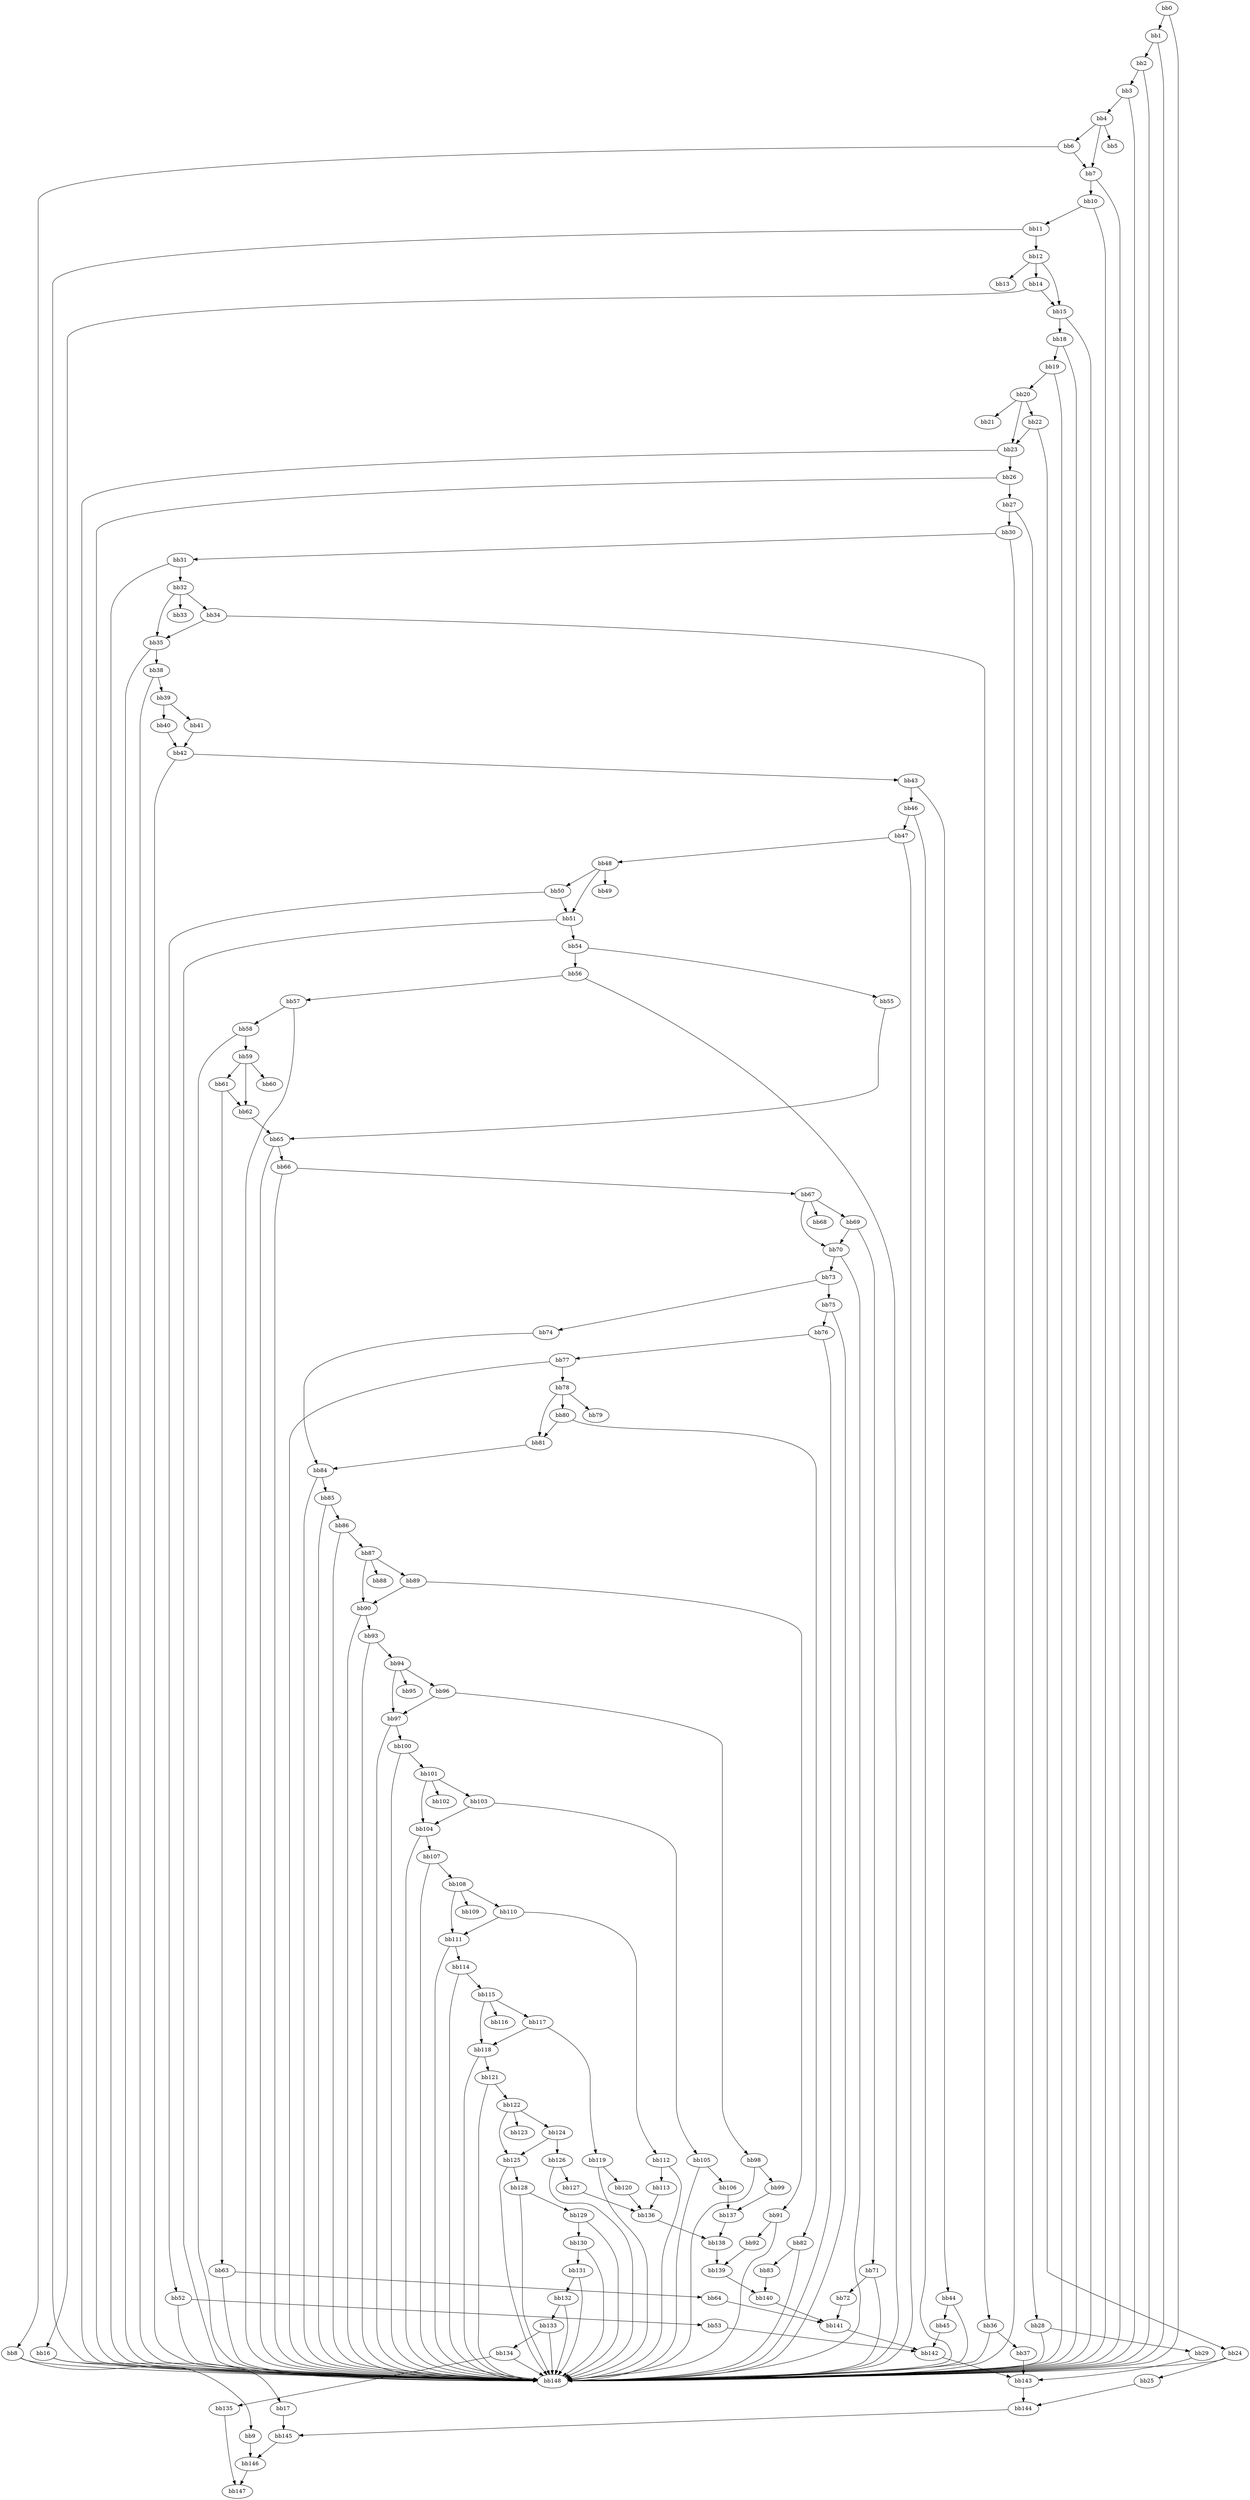 digraph {
    0 [ label = "bb0\l" ]
    1 [ label = "bb1\l" ]
    2 [ label = "bb2\l" ]
    3 [ label = "bb3\l" ]
    4 [ label = "bb4\l" ]
    5 [ label = "bb5\l" ]
    6 [ label = "bb6\l" ]
    7 [ label = "bb7\l" ]
    8 [ label = "bb8\l" ]
    9 [ label = "bb9\l" ]
    10 [ label = "bb10\l" ]
    11 [ label = "bb11\l" ]
    12 [ label = "bb12\l" ]
    13 [ label = "bb13\l" ]
    14 [ label = "bb14\l" ]
    15 [ label = "bb15\l" ]
    16 [ label = "bb16\l" ]
    17 [ label = "bb17\l" ]
    18 [ label = "bb18\l" ]
    19 [ label = "bb19\l" ]
    20 [ label = "bb20\l" ]
    21 [ label = "bb21\l" ]
    22 [ label = "bb22\l" ]
    23 [ label = "bb23\l" ]
    24 [ label = "bb24\l" ]
    25 [ label = "bb25\l" ]
    26 [ label = "bb26\l" ]
    27 [ label = "bb27\l" ]
    28 [ label = "bb28\l" ]
    29 [ label = "bb29\l" ]
    30 [ label = "bb30\l" ]
    31 [ label = "bb31\l" ]
    32 [ label = "bb32\l" ]
    33 [ label = "bb33\l" ]
    34 [ label = "bb34\l" ]
    35 [ label = "bb35\l" ]
    36 [ label = "bb36\l" ]
    37 [ label = "bb37\l" ]
    38 [ label = "bb38\l" ]
    39 [ label = "bb39\l" ]
    40 [ label = "bb40\l" ]
    41 [ label = "bb41\l" ]
    42 [ label = "bb42\l" ]
    43 [ label = "bb43\l" ]
    44 [ label = "bb44\l" ]
    45 [ label = "bb45\l" ]
    46 [ label = "bb46\l" ]
    47 [ label = "bb47\l" ]
    48 [ label = "bb48\l" ]
    49 [ label = "bb49\l" ]
    50 [ label = "bb50\l" ]
    51 [ label = "bb51\l" ]
    52 [ label = "bb52\l" ]
    53 [ label = "bb53\l" ]
    54 [ label = "bb54\l" ]
    55 [ label = "bb55\l" ]
    56 [ label = "bb56\l" ]
    57 [ label = "bb57\l" ]
    58 [ label = "bb58\l" ]
    59 [ label = "bb59\l" ]
    60 [ label = "bb60\l" ]
    61 [ label = "bb61\l" ]
    62 [ label = "bb62\l" ]
    63 [ label = "bb63\l" ]
    64 [ label = "bb64\l" ]
    65 [ label = "bb65\l" ]
    66 [ label = "bb66\l" ]
    67 [ label = "bb67\l" ]
    68 [ label = "bb68\l" ]
    69 [ label = "bb69\l" ]
    70 [ label = "bb70\l" ]
    71 [ label = "bb71\l" ]
    72 [ label = "bb72\l" ]
    73 [ label = "bb73\l" ]
    74 [ label = "bb74\l" ]
    75 [ label = "bb75\l" ]
    76 [ label = "bb76\l" ]
    77 [ label = "bb77\l" ]
    78 [ label = "bb78\l" ]
    79 [ label = "bb79\l" ]
    80 [ label = "bb80\l" ]
    81 [ label = "bb81\l" ]
    82 [ label = "bb82\l" ]
    83 [ label = "bb83\l" ]
    84 [ label = "bb84\l" ]
    85 [ label = "bb85\l" ]
    86 [ label = "bb86\l" ]
    87 [ label = "bb87\l" ]
    88 [ label = "bb88\l" ]
    89 [ label = "bb89\l" ]
    90 [ label = "bb90\l" ]
    91 [ label = "bb91\l" ]
    92 [ label = "bb92\l" ]
    93 [ label = "bb93\l" ]
    94 [ label = "bb94\l" ]
    95 [ label = "bb95\l" ]
    96 [ label = "bb96\l" ]
    97 [ label = "bb97\l" ]
    98 [ label = "bb98\l" ]
    99 [ label = "bb99\l" ]
    100 [ label = "bb100\l" ]
    101 [ label = "bb101\l" ]
    102 [ label = "bb102\l" ]
    103 [ label = "bb103\l" ]
    104 [ label = "bb104\l" ]
    105 [ label = "bb105\l" ]
    106 [ label = "bb106\l" ]
    107 [ label = "bb107\l" ]
    108 [ label = "bb108\l" ]
    109 [ label = "bb109\l" ]
    110 [ label = "bb110\l" ]
    111 [ label = "bb111\l" ]
    112 [ label = "bb112\l" ]
    113 [ label = "bb113\l" ]
    114 [ label = "bb114\l" ]
    115 [ label = "bb115\l" ]
    116 [ label = "bb116\l" ]
    117 [ label = "bb117\l" ]
    118 [ label = "bb118\l" ]
    119 [ label = "bb119\l" ]
    120 [ label = "bb120\l" ]
    121 [ label = "bb121\l" ]
    122 [ label = "bb122\l" ]
    123 [ label = "bb123\l" ]
    124 [ label = "bb124\l" ]
    125 [ label = "bb125\l" ]
    126 [ label = "bb126\l" ]
    127 [ label = "bb127\l" ]
    128 [ label = "bb128\l" ]
    129 [ label = "bb129\l" ]
    130 [ label = "bb130\l" ]
    131 [ label = "bb131\l" ]
    132 [ label = "bb132\l" ]
    133 [ label = "bb133\l" ]
    134 [ label = "bb134\l" ]
    135 [ label = "bb135\l" ]
    136 [ label = "bb136\l" ]
    137 [ label = "bb137\l" ]
    138 [ label = "bb138\l" ]
    139 [ label = "bb139\l" ]
    140 [ label = "bb140\l" ]
    141 [ label = "bb141\l" ]
    142 [ label = "bb142\l" ]
    143 [ label = "bb143\l" ]
    144 [ label = "bb144\l" ]
    145 [ label = "bb145\l" ]
    146 [ label = "bb146\l" ]
    147 [ label = "bb147\l" ]
    148 [ label = "bb148\l" ]
    0 -> 1 [ ]
    0 -> 148 [ ]
    1 -> 2 [ ]
    1 -> 148 [ ]
    2 -> 3 [ ]
    2 -> 148 [ ]
    3 -> 4 [ ]
    3 -> 148 [ ]
    4 -> 5 [ ]
    4 -> 6 [ ]
    4 -> 7 [ ]
    6 -> 7 [ ]
    6 -> 8 [ ]
    7 -> 10 [ ]
    7 -> 148 [ ]
    8 -> 9 [ ]
    8 -> 148 [ ]
    9 -> 146 [ ]
    10 -> 11 [ ]
    10 -> 148 [ ]
    11 -> 12 [ ]
    11 -> 148 [ ]
    12 -> 13 [ ]
    12 -> 14 [ ]
    12 -> 15 [ ]
    14 -> 15 [ ]
    14 -> 16 [ ]
    15 -> 18 [ ]
    15 -> 148 [ ]
    16 -> 17 [ ]
    16 -> 148 [ ]
    17 -> 145 [ ]
    18 -> 19 [ ]
    18 -> 148 [ ]
    19 -> 20 [ ]
    19 -> 148 [ ]
    20 -> 21 [ ]
    20 -> 22 [ ]
    20 -> 23 [ ]
    22 -> 23 [ ]
    22 -> 24 [ ]
    23 -> 26 [ ]
    23 -> 148 [ ]
    24 -> 25 [ ]
    24 -> 148 [ ]
    25 -> 144 [ ]
    26 -> 27 [ ]
    26 -> 148 [ ]
    27 -> 28 [ ]
    27 -> 30 [ ]
    28 -> 29 [ ]
    28 -> 148 [ ]
    29 -> 143 [ ]
    30 -> 31 [ ]
    30 -> 148 [ ]
    31 -> 32 [ ]
    31 -> 148 [ ]
    32 -> 33 [ ]
    32 -> 34 [ ]
    32 -> 35 [ ]
    34 -> 35 [ ]
    34 -> 36 [ ]
    35 -> 38 [ ]
    35 -> 148 [ ]
    36 -> 37 [ ]
    36 -> 148 [ ]
    37 -> 143 [ ]
    38 -> 39 [ ]
    38 -> 148 [ ]
    39 -> 40 [ ]
    39 -> 41 [ ]
    40 -> 42 [ ]
    41 -> 42 [ ]
    42 -> 43 [ ]
    42 -> 148 [ ]
    43 -> 44 [ ]
    43 -> 46 [ ]
    44 -> 45 [ ]
    44 -> 148 [ ]
    45 -> 142 [ ]
    46 -> 47 [ ]
    46 -> 148 [ ]
    47 -> 48 [ ]
    47 -> 148 [ ]
    48 -> 49 [ ]
    48 -> 50 [ ]
    48 -> 51 [ ]
    50 -> 51 [ ]
    50 -> 52 [ ]
    51 -> 54 [ ]
    51 -> 148 [ ]
    52 -> 53 [ ]
    52 -> 148 [ ]
    53 -> 142 [ ]
    54 -> 55 [ ]
    54 -> 56 [ ]
    55 -> 65 [ ]
    56 -> 57 [ ]
    56 -> 148 [ ]
    57 -> 58 [ ]
    57 -> 148 [ ]
    58 -> 59 [ ]
    58 -> 148 [ ]
    59 -> 60 [ ]
    59 -> 61 [ ]
    59 -> 62 [ ]
    61 -> 62 [ ]
    61 -> 63 [ ]
    62 -> 65 [ ]
    63 -> 64 [ ]
    63 -> 148 [ ]
    64 -> 141 [ ]
    65 -> 66 [ ]
    65 -> 148 [ ]
    66 -> 67 [ ]
    66 -> 148 [ ]
    67 -> 68 [ ]
    67 -> 69 [ ]
    67 -> 70 [ ]
    69 -> 70 [ ]
    69 -> 71 [ ]
    70 -> 73 [ ]
    70 -> 148 [ ]
    71 -> 72 [ ]
    71 -> 148 [ ]
    72 -> 141 [ ]
    73 -> 74 [ ]
    73 -> 75 [ ]
    74 -> 84 [ ]
    75 -> 76 [ ]
    75 -> 148 [ ]
    76 -> 77 [ ]
    76 -> 148 [ ]
    77 -> 78 [ ]
    77 -> 148 [ ]
    78 -> 79 [ ]
    78 -> 80 [ ]
    78 -> 81 [ ]
    80 -> 81 [ ]
    80 -> 82 [ ]
    81 -> 84 [ ]
    82 -> 83 [ ]
    82 -> 148 [ ]
    83 -> 140 [ ]
    84 -> 85 [ ]
    84 -> 148 [ ]
    85 -> 86 [ ]
    85 -> 148 [ ]
    86 -> 87 [ ]
    86 -> 148 [ ]
    87 -> 88 [ ]
    87 -> 89 [ ]
    87 -> 90 [ ]
    89 -> 90 [ ]
    89 -> 91 [ ]
    90 -> 93 [ ]
    90 -> 148 [ ]
    91 -> 92 [ ]
    91 -> 148 [ ]
    92 -> 139 [ ]
    93 -> 94 [ ]
    93 -> 148 [ ]
    94 -> 95 [ ]
    94 -> 96 [ ]
    94 -> 97 [ ]
    96 -> 97 [ ]
    96 -> 98 [ ]
    97 -> 100 [ ]
    97 -> 148 [ ]
    98 -> 99 [ ]
    98 -> 148 [ ]
    99 -> 137 [ ]
    100 -> 101 [ ]
    100 -> 148 [ ]
    101 -> 102 [ ]
    101 -> 103 [ ]
    101 -> 104 [ ]
    103 -> 104 [ ]
    103 -> 105 [ ]
    104 -> 107 [ ]
    104 -> 148 [ ]
    105 -> 106 [ ]
    105 -> 148 [ ]
    106 -> 137 [ ]
    107 -> 108 [ ]
    107 -> 148 [ ]
    108 -> 109 [ ]
    108 -> 110 [ ]
    108 -> 111 [ ]
    110 -> 111 [ ]
    110 -> 112 [ ]
    111 -> 114 [ ]
    111 -> 148 [ ]
    112 -> 113 [ ]
    112 -> 148 [ ]
    113 -> 136 [ ]
    114 -> 115 [ ]
    114 -> 148 [ ]
    115 -> 116 [ ]
    115 -> 117 [ ]
    115 -> 118 [ ]
    117 -> 118 [ ]
    117 -> 119 [ ]
    118 -> 121 [ ]
    118 -> 148 [ ]
    119 -> 120 [ ]
    119 -> 148 [ ]
    120 -> 136 [ ]
    121 -> 122 [ ]
    121 -> 148 [ ]
    122 -> 123 [ ]
    122 -> 124 [ ]
    122 -> 125 [ ]
    124 -> 125 [ ]
    124 -> 126 [ ]
    125 -> 128 [ ]
    125 -> 148 [ ]
    126 -> 127 [ ]
    126 -> 148 [ ]
    127 -> 136 [ ]
    128 -> 129 [ ]
    128 -> 148 [ ]
    129 -> 130 [ ]
    129 -> 148 [ ]
    130 -> 131 [ ]
    130 -> 148 [ ]
    131 -> 132 [ ]
    131 -> 148 [ ]
    132 -> 133 [ ]
    132 -> 148 [ ]
    133 -> 134 [ ]
    133 -> 148 [ ]
    134 -> 135 [ ]
    134 -> 148 [ ]
    135 -> 147 [ ]
    136 -> 138 [ ]
    137 -> 138 [ ]
    138 -> 139 [ ]
    139 -> 140 [ ]
    140 -> 141 [ ]
    141 -> 142 [ ]
    142 -> 143 [ ]
    143 -> 144 [ ]
    144 -> 145 [ ]
    145 -> 146 [ ]
    146 -> 147 [ ]
}

